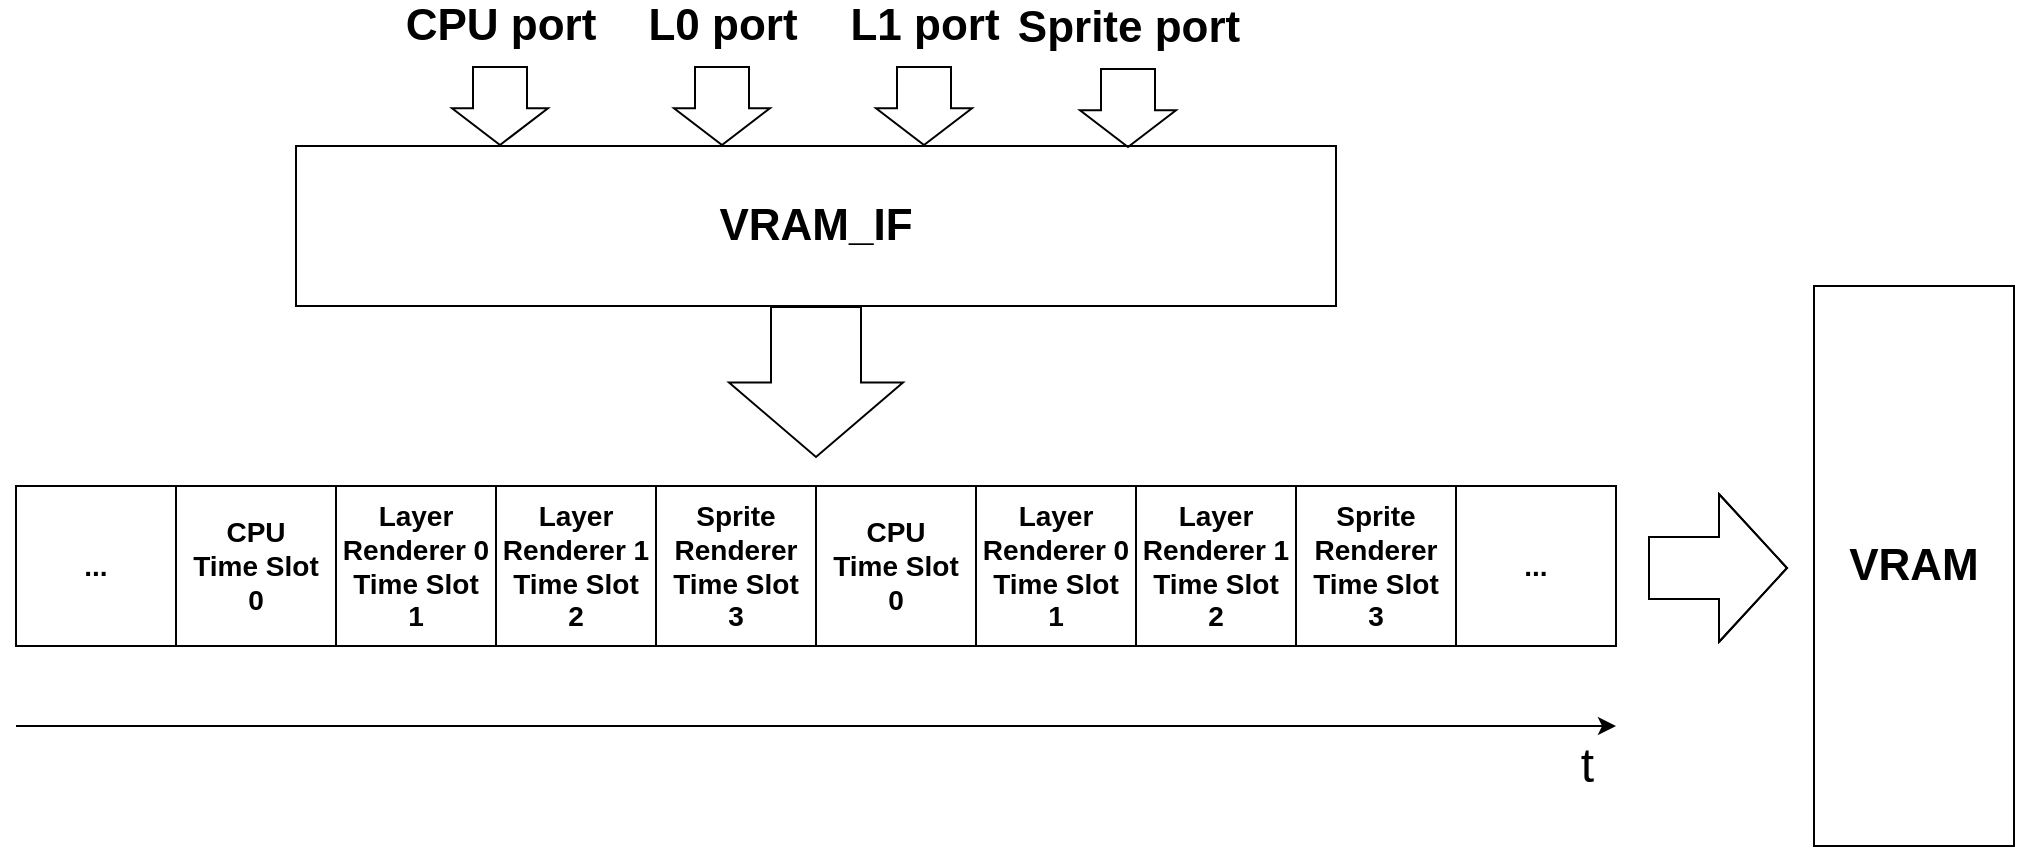 <mxfile version="19.0.3" type="device"><diagram id="IF3Mzk-hCw0olQ8ZJw7X" name="Page-1"><mxGraphModel dx="1038" dy="1741" grid="1" gridSize="10" guides="1" tooltips="1" connect="1" arrows="1" fold="1" page="1" pageScale="1" pageWidth="850" pageHeight="1100" math="0" shadow="0"><root><mxCell id="0"/><mxCell id="1" parent="0"/><mxCell id="1B4djM7P0KInn9WN5cxj-1" value="CPU&lt;br style=&quot;font-size: 14px;&quot;&gt;Time Slot&lt;br&gt;0" style="rounded=0;whiteSpace=wrap;html=1;fontStyle=1;fontSize=14;" parent="1" vertex="1"><mxGeometry x="120" y="240" width="80" height="80" as="geometry"/></mxCell><mxCell id="1B4djM7P0KInn9WN5cxj-2" value="Layer Renderer 0&lt;br style=&quot;font-size: 14px;&quot;&gt;Time Slot&lt;br&gt;1" style="rounded=0;whiteSpace=wrap;html=1;fontStyle=1;fontSize=14;" parent="1" vertex="1"><mxGeometry x="200" y="240" width="80" height="80" as="geometry"/></mxCell><mxCell id="1B4djM7P0KInn9WN5cxj-3" value="Layer Renderer 1&lt;br style=&quot;font-size: 14px;&quot;&gt;Time Slot&lt;br&gt;2" style="rounded=0;whiteSpace=wrap;html=1;fontStyle=1;fontSize=14;" parent="1" vertex="1"><mxGeometry x="280" y="240" width="80" height="80" as="geometry"/></mxCell><mxCell id="1B4djM7P0KInn9WN5cxj-4" value="Sprite Renderer&lt;br style=&quot;font-size: 14px;&quot;&gt;Time Slot&lt;br&gt;3" style="rounded=0;whiteSpace=wrap;html=1;fontStyle=1;fontSize=14;" parent="1" vertex="1"><mxGeometry x="360" y="240" width="80" height="80" as="geometry"/></mxCell><mxCell id="1B4djM7P0KInn9WN5cxj-5" value="CPU&lt;br style=&quot;font-size: 14px;&quot;&gt;Time Slot&lt;br&gt;0" style="rounded=0;whiteSpace=wrap;html=1;fontStyle=1;fontSize=14;" parent="1" vertex="1"><mxGeometry x="440" y="240" width="80" height="80" as="geometry"/></mxCell><mxCell id="1B4djM7P0KInn9WN5cxj-6" value="Layer Renderer 0&lt;br style=&quot;font-size: 14px;&quot;&gt;Time Slot&lt;br&gt;1" style="rounded=0;whiteSpace=wrap;html=1;fontStyle=1;fontSize=14;" parent="1" vertex="1"><mxGeometry x="520" y="240" width="80" height="80" as="geometry"/></mxCell><mxCell id="1B4djM7P0KInn9WN5cxj-7" value="Layer Renderer 1&lt;br style=&quot;font-size: 14px;&quot;&gt;Time Slot&lt;br&gt;2" style="rounded=0;whiteSpace=wrap;html=1;fontStyle=1;fontSize=14;" parent="1" vertex="1"><mxGeometry x="600" y="240" width="80" height="80" as="geometry"/></mxCell><mxCell id="1B4djM7P0KInn9WN5cxj-8" value="Sprite Renderer&lt;br style=&quot;font-size: 14px;&quot;&gt;Time Slot&lt;br&gt;3" style="rounded=0;whiteSpace=wrap;html=1;fontStyle=1;fontSize=14;" parent="1" vertex="1"><mxGeometry x="680" y="240" width="80" height="80" as="geometry"/></mxCell><mxCell id="1B4djM7P0KInn9WN5cxj-9" value="..." style="rounded=0;whiteSpace=wrap;html=1;fontStyle=1;fontSize=14;" parent="1" vertex="1"><mxGeometry x="40" y="240" width="80" height="80" as="geometry"/></mxCell><mxCell id="1B4djM7P0KInn9WN5cxj-10" value="..." style="rounded=0;whiteSpace=wrap;html=1;fontStyle=1;fontSize=14;" parent="1" vertex="1"><mxGeometry x="760" y="240" width="80" height="80" as="geometry"/></mxCell><mxCell id="1B4djM7P0KInn9WN5cxj-11" value="t" style="endArrow=classic;html=1;rounded=0;fontSize=24;align=right;" parent="1" edge="1"><mxGeometry x="0.975" y="-20" width="50" height="50" relative="1" as="geometry"><mxPoint x="40" y="360" as="sourcePoint"/><mxPoint x="840" y="360" as="targetPoint"/><mxPoint as="offset"/></mxGeometry></mxCell><mxCell id="1B4djM7P0KInn9WN5cxj-12" value="&lt;b&gt;&lt;font style=&quot;font-size: 22px;&quot;&gt;VRAM&lt;/font&gt;&lt;/b&gt;" style="rounded=0;whiteSpace=wrap;html=1;fontSize=14;" parent="1" vertex="1"><mxGeometry x="939" y="140" width="100" height="280" as="geometry"/></mxCell><mxCell id="1B4djM7P0KInn9WN5cxj-13" value="" style="shape=flexArrow;endArrow=classic;html=1;rounded=0;fontSize=22;endWidth=42;endSize=11;width=31;" parent="1" edge="1"><mxGeometry width="50" height="50" relative="1" as="geometry"><mxPoint x="856" y="281" as="sourcePoint"/><mxPoint x="926" y="281" as="targetPoint"/><Array as="points"><mxPoint x="886" y="281"/></Array></mxGeometry></mxCell><mxCell id="1B4djM7P0KInn9WN5cxj-15" value="&lt;b&gt;VRAM_IF&lt;/b&gt;" style="rounded=0;whiteSpace=wrap;html=1;fontSize=22;" parent="1" vertex="1"><mxGeometry x="180" y="70" width="520" height="80" as="geometry"/></mxCell><mxCell id="1B4djM7P0KInn9WN5cxj-18" value="" style="shape=flexArrow;endArrow=classic;html=1;rounded=0;fontSize=22;endWidth=41;endSize=12.07;width=45;exitX=0.5;exitY=1;exitDx=0;exitDy=0;" parent="1" source="1B4djM7P0KInn9WN5cxj-15" edge="1"><mxGeometry width="50" height="50" relative="1" as="geometry"><mxPoint x="440" y="166" as="sourcePoint"/><mxPoint x="440" y="226" as="targetPoint"/></mxGeometry></mxCell><mxCell id="1B4djM7P0KInn9WN5cxj-19" value="CPU port" style="shape=flexArrow;endArrow=classic;html=1;rounded=0;fontSize=22;width=27;endSize=5.8;fontStyle=1" parent="1" edge="1"><mxGeometry x="-1" y="-20" width="50" height="50" relative="1" as="geometry"><mxPoint x="282" y="30" as="sourcePoint"/><mxPoint x="282" y="70" as="targetPoint"/><mxPoint x="20" y="-20" as="offset"/></mxGeometry></mxCell><mxCell id="1B4djM7P0KInn9WN5cxj-21" value="L0 port" style="shape=flexArrow;endArrow=classic;html=1;rounded=0;fontSize=22;width=27;endSize=5.8;fontStyle=1" parent="1" edge="1"><mxGeometry x="-1" y="-20" width="50" height="50" relative="1" as="geometry"><mxPoint x="393" y="30" as="sourcePoint"/><mxPoint x="393" y="70" as="targetPoint"/><mxPoint x="20" y="-20" as="offset"/></mxGeometry></mxCell><mxCell id="1B4djM7P0KInn9WN5cxj-22" value="L1 port" style="shape=flexArrow;endArrow=classic;html=1;rounded=0;fontSize=22;width=27;endSize=5.8;fontStyle=1" parent="1" edge="1"><mxGeometry x="-1" y="-20" width="50" height="50" relative="1" as="geometry"><mxPoint x="494" y="30" as="sourcePoint"/><mxPoint x="494" y="70" as="targetPoint"/><mxPoint x="20" y="-20" as="offset"/></mxGeometry></mxCell><mxCell id="1B4djM7P0KInn9WN5cxj-23" value="Sprite port" style="shape=flexArrow;endArrow=classic;html=1;rounded=0;fontSize=22;width=27;endSize=5.8;fontStyle=1" parent="1" edge="1"><mxGeometry x="-1" y="-20" width="50" height="50" relative="1" as="geometry"><mxPoint x="596" y="31" as="sourcePoint"/><mxPoint x="596" y="71" as="targetPoint"/><mxPoint x="20" y="-20" as="offset"/></mxGeometry></mxCell></root></mxGraphModel></diagram></mxfile>